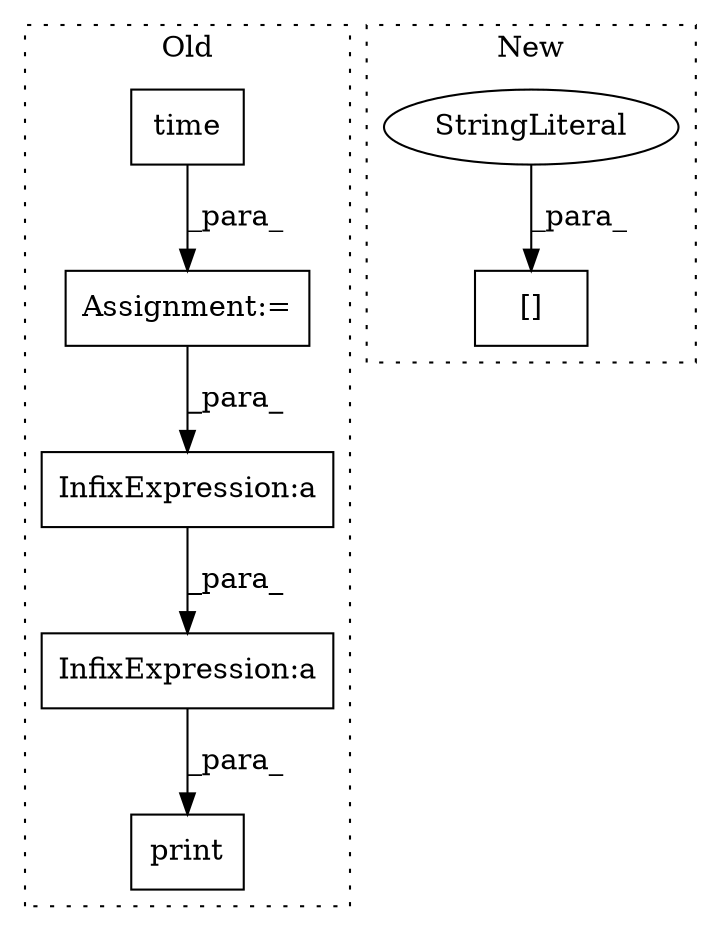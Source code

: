 digraph G {
subgraph cluster0 {
1 [label="time" a="32" s="2007" l="6" shape="box"];
3 [label="InfixExpression:a" a="27" s="2051" l="3" shape="box"];
5 [label="print" a="32" s="2023,2093" l="6,1" shape="box"];
6 [label="InfixExpression:a" a="27" s="2068" l="3" shape="box"];
7 [label="Assignment:=" a="7" s="1996" l="2" shape="box"];
label = "Old";
style="dotted";
}
subgraph cluster1 {
2 [label="[]" a="2" s="2073,2087" l="7,1" shape="box"];
4 [label="StringLiteral" a="45" s="2080" l="7" shape="ellipse"];
label = "New";
style="dotted";
}
1 -> 7 [label="_para_"];
3 -> 6 [label="_para_"];
4 -> 2 [label="_para_"];
6 -> 5 [label="_para_"];
7 -> 3 [label="_para_"];
}